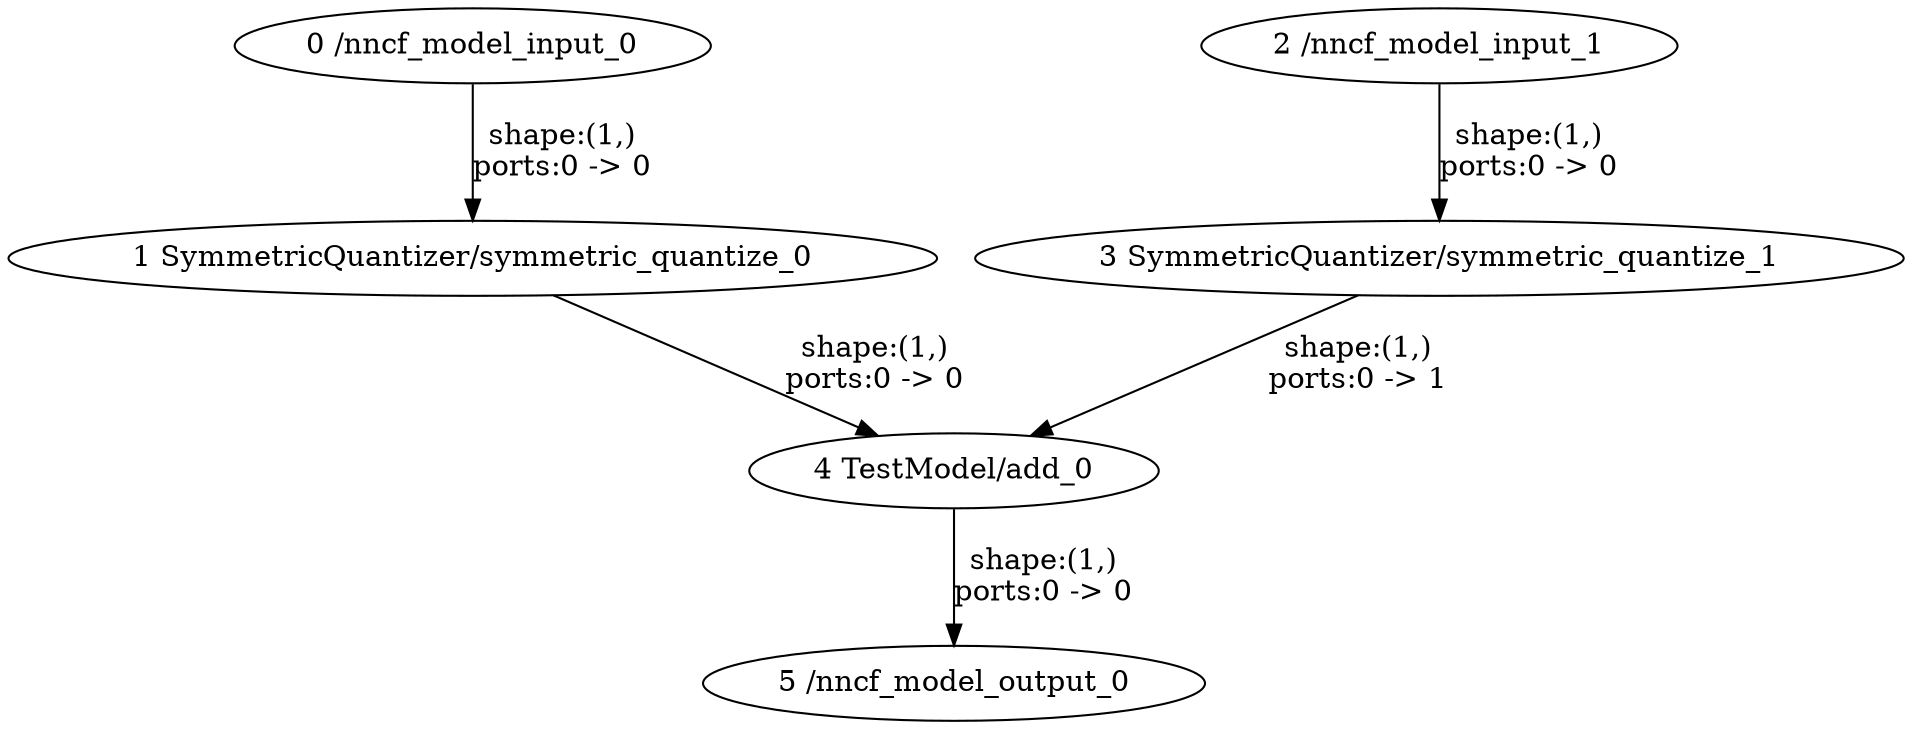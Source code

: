 strict digraph  {
"0 /nncf_model_input_0" [id=0, type=nncf_model_input];
"1 SymmetricQuantizer/symmetric_quantize_0" [id=1, type=symmetric_quantize];
"2 /nncf_model_input_1" [id=2, type=nncf_model_input];
"3 SymmetricQuantizer/symmetric_quantize_1" [id=3, type=symmetric_quantize];
"4 TestModel/add_0" [id=4, type=add];
"5 /nncf_model_output_0" [id=5, type=nncf_model_output];
"0 /nncf_model_input_0" -> "1 SymmetricQuantizer/symmetric_quantize_0"  [label="shape:(1,)\nports:0 -> 0", style=solid];
"1 SymmetricQuantizer/symmetric_quantize_0" -> "4 TestModel/add_0"  [label="shape:(1,)\nports:0 -> 0", style=solid];
"2 /nncf_model_input_1" -> "3 SymmetricQuantizer/symmetric_quantize_1"  [label="shape:(1,)\nports:0 -> 0", style=solid];
"3 SymmetricQuantizer/symmetric_quantize_1" -> "4 TestModel/add_0"  [label="shape:(1,)\nports:0 -> 1", style=solid];
"4 TestModel/add_0" -> "5 /nncf_model_output_0"  [label="shape:(1,)\nports:0 -> 0", style=solid];
}
